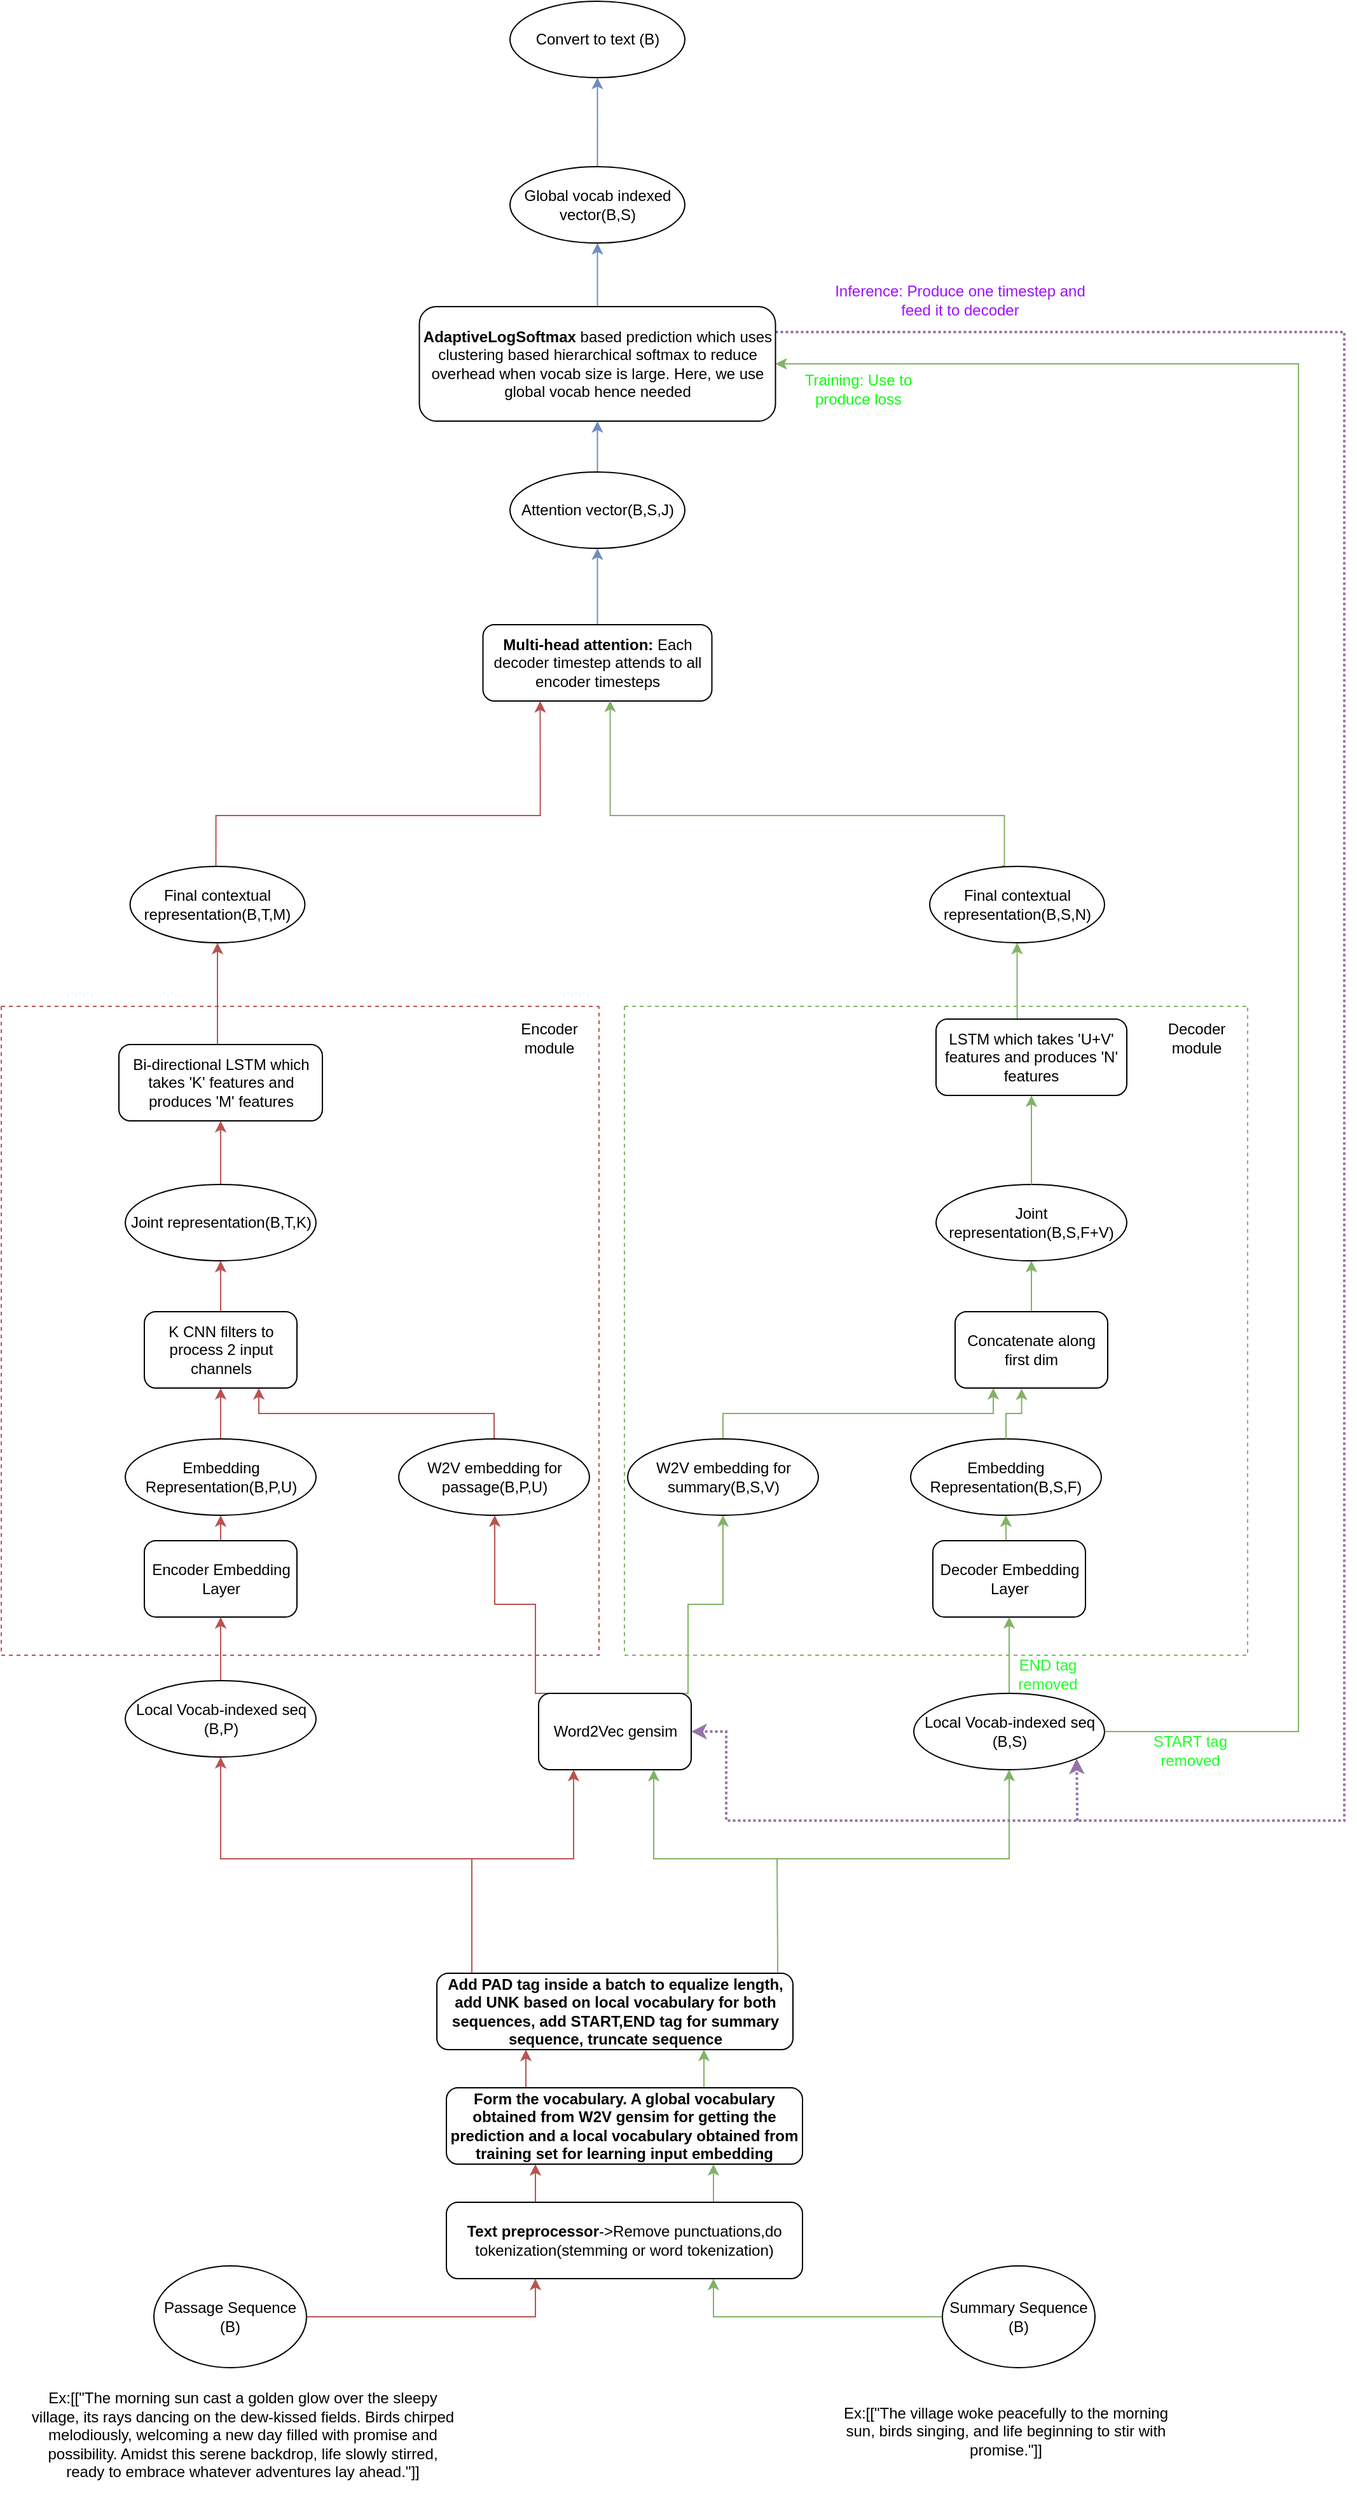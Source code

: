 <mxfile version="24.4.13" type="device">
  <diagram name="Page-1" id="OHUSKac_0b96jm4wLYTe">
    <mxGraphModel dx="1909" dy="2064" grid="1" gridSize="10" guides="1" tooltips="1" connect="1" arrows="1" fold="1" page="1" pageScale="1" pageWidth="850" pageHeight="1100" math="0" shadow="0">
      <root>
        <mxCell id="0" />
        <mxCell id="1" parent="0" />
        <mxCell id="I0BSRECBY-ij37raWHXT-47" style="edgeStyle=orthogonalEdgeStyle;rounded=0;orthogonalLoop=1;jettySize=auto;html=1;exitX=0.5;exitY=0;exitDx=0;exitDy=0;entryX=0.5;entryY=1;entryDx=0;entryDy=0;fillColor=#f8cecc;strokeColor=#b85450;" edge="1" parent="1" source="I0BSRECBY-ij37raWHXT-1" target="I0BSRECBY-ij37raWHXT-45">
          <mxGeometry relative="1" as="geometry" />
        </mxCell>
        <mxCell id="I0BSRECBY-ij37raWHXT-1" value="Encoder Embedding Layer" style="rounded=1;whiteSpace=wrap;html=1;" vertex="1" parent="1">
          <mxGeometry x="142.5" y="160" width="120" height="60" as="geometry" />
        </mxCell>
        <mxCell id="I0BSRECBY-ij37raWHXT-43" style="edgeStyle=orthogonalEdgeStyle;rounded=0;orthogonalLoop=1;jettySize=auto;html=1;exitX=0.25;exitY=0;exitDx=0;exitDy=0;fillColor=#f8cecc;strokeColor=#b85450;" edge="1" parent="1" source="I0BSRECBY-ij37raWHXT-2" target="I0BSRECBY-ij37raWHXT-31">
          <mxGeometry relative="1" as="geometry">
            <Array as="points">
              <mxPoint x="450" y="280" />
              <mxPoint x="450" y="210" />
              <mxPoint x="418" y="210" />
            </Array>
          </mxGeometry>
        </mxCell>
        <mxCell id="I0BSRECBY-ij37raWHXT-44" style="edgeStyle=orthogonalEdgeStyle;rounded=0;orthogonalLoop=1;jettySize=auto;html=1;exitX=0.75;exitY=0;exitDx=0;exitDy=0;entryX=0.5;entryY=1;entryDx=0;entryDy=0;fillColor=#d5e8d4;strokeColor=#82b366;" edge="1" parent="1" source="I0BSRECBY-ij37raWHXT-2" target="I0BSRECBY-ij37raWHXT-32">
          <mxGeometry relative="1" as="geometry">
            <Array as="points">
              <mxPoint x="570" y="280" />
              <mxPoint x="570" y="210" />
              <mxPoint x="598" y="210" />
            </Array>
          </mxGeometry>
        </mxCell>
        <mxCell id="I0BSRECBY-ij37raWHXT-2" value="Word2Vec gensim" style="rounded=1;whiteSpace=wrap;html=1;" vertex="1" parent="1">
          <mxGeometry x="452.5" y="280" width="120" height="60" as="geometry" />
        </mxCell>
        <mxCell id="I0BSRECBY-ij37raWHXT-49" style="edgeStyle=orthogonalEdgeStyle;rounded=0;orthogonalLoop=1;jettySize=auto;html=1;exitX=0.5;exitY=0;exitDx=0;exitDy=0;entryX=0.5;entryY=1;entryDx=0;entryDy=0;fillColor=#d5e8d4;strokeColor=#82b366;" edge="1" parent="1" source="I0BSRECBY-ij37raWHXT-3" target="I0BSRECBY-ij37raWHXT-46">
          <mxGeometry relative="1" as="geometry" />
        </mxCell>
        <mxCell id="I0BSRECBY-ij37raWHXT-3" value="Decoder Embedding Layer" style="rounded=1;whiteSpace=wrap;html=1;" vertex="1" parent="1">
          <mxGeometry x="762.5" y="160" width="120" height="60" as="geometry" />
        </mxCell>
        <mxCell id="I0BSRECBY-ij37raWHXT-13" style="edgeStyle=orthogonalEdgeStyle;rounded=0;orthogonalLoop=1;jettySize=auto;html=1;exitX=1;exitY=0.5;exitDx=0;exitDy=0;entryX=0.25;entryY=1;entryDx=0;entryDy=0;fillColor=#f8cecc;strokeColor=#b85450;" edge="1" parent="1" source="I0BSRECBY-ij37raWHXT-4" target="I0BSRECBY-ij37raWHXT-8">
          <mxGeometry relative="1" as="geometry" />
        </mxCell>
        <mxCell id="I0BSRECBY-ij37raWHXT-4" value="Passage Sequence (B)" style="ellipse;whiteSpace=wrap;html=1;" vertex="1" parent="1">
          <mxGeometry x="150" y="730" width="120" height="80" as="geometry" />
        </mxCell>
        <mxCell id="I0BSRECBY-ij37raWHXT-15" style="edgeStyle=orthogonalEdgeStyle;rounded=0;orthogonalLoop=1;jettySize=auto;html=1;exitX=0;exitY=0.5;exitDx=0;exitDy=0;entryX=0.75;entryY=1;entryDx=0;entryDy=0;fillColor=#d5e8d4;strokeColor=#82b366;" edge="1" parent="1" source="I0BSRECBY-ij37raWHXT-5" target="I0BSRECBY-ij37raWHXT-8">
          <mxGeometry relative="1" as="geometry" />
        </mxCell>
        <mxCell id="I0BSRECBY-ij37raWHXT-5" value="Summary Sequence (B)" style="ellipse;whiteSpace=wrap;html=1;" vertex="1" parent="1">
          <mxGeometry x="770" y="730" width="120" height="80" as="geometry" />
        </mxCell>
        <mxCell id="I0BSRECBY-ij37raWHXT-6" value="Ex:[[&quot;The morning sun cast a golden glow over the sleepy village, its rays dancing on the dew-kissed fields. Birds chirped melodiously, welcoming a new day filled with promise and possibility. Amidst this serene backdrop, life slowly stirred, ready to embrace whatever adventures lay ahead.&quot;]]&lt;div&gt;&lt;br&gt;&lt;/div&gt;" style="text;html=1;align=center;verticalAlign=middle;whiteSpace=wrap;rounded=0;" vertex="1" parent="1">
          <mxGeometry x="50" y="830" width="340" height="80" as="geometry" />
        </mxCell>
        <mxCell id="I0BSRECBY-ij37raWHXT-7" value="Ex:[[&quot;The village woke peacefully to the morning sun, birds singing, and life beginning to stir with promise.&quot;]]" style="text;html=1;align=center;verticalAlign=middle;whiteSpace=wrap;rounded=0;" vertex="1" parent="1">
          <mxGeometry x="680" y="830" width="280" height="60" as="geometry" />
        </mxCell>
        <mxCell id="I0BSRECBY-ij37raWHXT-23" style="edgeStyle=orthogonalEdgeStyle;rounded=0;orthogonalLoop=1;jettySize=auto;html=1;exitX=0.25;exitY=0;exitDx=0;exitDy=0;entryX=0.25;entryY=1;entryDx=0;entryDy=0;fillColor=#f8cecc;strokeColor=#b85450;" edge="1" parent="1" source="I0BSRECBY-ij37raWHXT-8" target="I0BSRECBY-ij37raWHXT-9">
          <mxGeometry relative="1" as="geometry" />
        </mxCell>
        <mxCell id="I0BSRECBY-ij37raWHXT-25" style="edgeStyle=orthogonalEdgeStyle;rounded=0;orthogonalLoop=1;jettySize=auto;html=1;exitX=0.75;exitY=0;exitDx=0;exitDy=0;entryX=0.75;entryY=1;entryDx=0;entryDy=0;fillColor=#d5e8d4;strokeColor=#82b366;" edge="1" parent="1" source="I0BSRECBY-ij37raWHXT-8" target="I0BSRECBY-ij37raWHXT-9">
          <mxGeometry relative="1" as="geometry" />
        </mxCell>
        <mxCell id="I0BSRECBY-ij37raWHXT-8" value="&lt;b&gt;Text preprocessor&lt;/b&gt;-&amp;gt;Remove punctuations,do tokenization(stemming or word tokenization)" style="rounded=1;whiteSpace=wrap;html=1;" vertex="1" parent="1">
          <mxGeometry x="380" y="680" width="280" height="60" as="geometry" />
        </mxCell>
        <mxCell id="I0BSRECBY-ij37raWHXT-22" style="edgeStyle=orthogonalEdgeStyle;rounded=0;orthogonalLoop=1;jettySize=auto;html=1;fillColor=#d5e8d4;strokeColor=#82b366;exitX=0.957;exitY=-0.02;exitDx=0;exitDy=0;exitPerimeter=0;" edge="1" parent="1">
          <mxGeometry relative="1" as="geometry">
            <mxPoint x="640.46" y="518.8" as="sourcePoint" />
            <mxPoint x="822.5" y="340" as="targetPoint" />
            <Array as="points">
              <mxPoint x="641" y="490" />
              <mxPoint x="640" y="410" />
              <mxPoint x="823" y="410" />
            </Array>
          </mxGeometry>
        </mxCell>
        <mxCell id="I0BSRECBY-ij37raWHXT-27" style="edgeStyle=orthogonalEdgeStyle;rounded=0;orthogonalLoop=1;jettySize=auto;html=1;fillColor=#f8cecc;strokeColor=#b85450;" edge="1" parent="1" target="I0BSRECBY-ij37raWHXT-2">
          <mxGeometry relative="1" as="geometry">
            <mxPoint x="330" y="410" as="sourcePoint" />
            <Array as="points">
              <mxPoint x="480" y="410" />
            </Array>
          </mxGeometry>
        </mxCell>
        <mxCell id="I0BSRECBY-ij37raWHXT-29" style="edgeStyle=orthogonalEdgeStyle;rounded=0;orthogonalLoop=1;jettySize=auto;html=1;fillColor=#d5e8d4;strokeColor=#82b366;" edge="1" parent="1" target="I0BSRECBY-ij37raWHXT-2">
          <mxGeometry relative="1" as="geometry">
            <mxPoint x="640" y="410" as="sourcePoint" />
            <Array as="points">
              <mxPoint x="543" y="410" />
            </Array>
          </mxGeometry>
        </mxCell>
        <mxCell id="I0BSRECBY-ij37raWHXT-38" style="edgeStyle=orthogonalEdgeStyle;rounded=0;orthogonalLoop=1;jettySize=auto;html=1;exitX=0.25;exitY=0;exitDx=0;exitDy=0;entryX=0.25;entryY=1;entryDx=0;entryDy=0;fillColor=#f8cecc;strokeColor=#b85450;" edge="1" parent="1" source="I0BSRECBY-ij37raWHXT-9" target="I0BSRECBY-ij37raWHXT-35">
          <mxGeometry relative="1" as="geometry" />
        </mxCell>
        <mxCell id="I0BSRECBY-ij37raWHXT-39" style="edgeStyle=orthogonalEdgeStyle;rounded=0;orthogonalLoop=1;jettySize=auto;html=1;exitX=0.75;exitY=0;exitDx=0;exitDy=0;entryX=0.75;entryY=1;entryDx=0;entryDy=0;fillColor=#d5e8d4;strokeColor=#82b366;" edge="1" parent="1" source="I0BSRECBY-ij37raWHXT-9" target="I0BSRECBY-ij37raWHXT-35">
          <mxGeometry relative="1" as="geometry" />
        </mxCell>
        <mxCell id="I0BSRECBY-ij37raWHXT-9" value="&lt;b&gt;Form the vocabulary. A global vocabulary obtained from W2V gensim for getting the prediction and a local vocabulary obtained from training set for learning input embedding&lt;/b&gt;" style="rounded=1;whiteSpace=wrap;html=1;" vertex="1" parent="1">
          <mxGeometry x="380" y="590" width="280" height="60" as="geometry" />
        </mxCell>
        <mxCell id="I0BSRECBY-ij37raWHXT-42" style="edgeStyle=orthogonalEdgeStyle;rounded=0;orthogonalLoop=1;jettySize=auto;html=1;exitX=0.5;exitY=0;exitDx=0;exitDy=0;entryX=0.5;entryY=1;entryDx=0;entryDy=0;fillColor=#f8cecc;strokeColor=#b85450;" edge="1" parent="1" source="I0BSRECBY-ij37raWHXT-16" target="I0BSRECBY-ij37raWHXT-1">
          <mxGeometry relative="1" as="geometry" />
        </mxCell>
        <mxCell id="I0BSRECBY-ij37raWHXT-16" value="Local Vocab-indexed seq&lt;div&gt;(B,P)&lt;/div&gt;" style="ellipse;whiteSpace=wrap;html=1;" vertex="1" parent="1">
          <mxGeometry x="127.5" y="270" width="150" height="60" as="geometry" />
        </mxCell>
        <mxCell id="I0BSRECBY-ij37raWHXT-41" style="edgeStyle=orthogonalEdgeStyle;rounded=0;orthogonalLoop=1;jettySize=auto;html=1;exitX=0.5;exitY=0;exitDx=0;exitDy=0;entryX=0.5;entryY=1;entryDx=0;entryDy=0;fillColor=#d5e8d4;strokeColor=#82b366;" edge="1" parent="1" source="I0BSRECBY-ij37raWHXT-17" target="I0BSRECBY-ij37raWHXT-3">
          <mxGeometry relative="1" as="geometry" />
        </mxCell>
        <mxCell id="I0BSRECBY-ij37raWHXT-83" style="edgeStyle=orthogonalEdgeStyle;rounded=0;orthogonalLoop=1;jettySize=auto;html=1;exitX=1;exitY=0.5;exitDx=0;exitDy=0;entryX=1;entryY=0.5;entryDx=0;entryDy=0;fillColor=#d5e8d4;strokeColor=#82b366;" edge="1" parent="1" source="I0BSRECBY-ij37raWHXT-17" target="I0BSRECBY-ij37raWHXT-72">
          <mxGeometry relative="1" as="geometry">
            <Array as="points">
              <mxPoint x="1050" y="310" />
              <mxPoint x="1050" y="-765" />
            </Array>
          </mxGeometry>
        </mxCell>
        <mxCell id="I0BSRECBY-ij37raWHXT-89" style="edgeStyle=orthogonalEdgeStyle;rounded=0;orthogonalLoop=1;jettySize=auto;html=1;entryX=1;entryY=1;entryDx=0;entryDy=0;fillColor=#e1d5e7;strokeColor=#9673a6;dashed=1;dashPattern=1 1;strokeWidth=2;" edge="1" parent="1" target="I0BSRECBY-ij37raWHXT-17">
          <mxGeometry relative="1" as="geometry">
            <mxPoint x="876" y="380" as="targetPoint" />
            <mxPoint x="876" y="380" as="sourcePoint" />
            <Array as="points">
              <mxPoint x="876" y="370" />
              <mxPoint x="876" y="370" />
            </Array>
          </mxGeometry>
        </mxCell>
        <mxCell id="I0BSRECBY-ij37raWHXT-17" value="Local Vocab-indexed seq&lt;div&gt;(B,S)&lt;/div&gt;" style="ellipse;whiteSpace=wrap;html=1;" vertex="1" parent="1">
          <mxGeometry x="747.5" y="280" width="150" height="60" as="geometry" />
        </mxCell>
        <mxCell id="I0BSRECBY-ij37raWHXT-21" style="edgeStyle=orthogonalEdgeStyle;rounded=0;orthogonalLoop=1;jettySize=auto;html=1;entryX=0.5;entryY=1;entryDx=0;entryDy=0;fillColor=#f8cecc;strokeColor=#b85450;" edge="1" parent="1" source="I0BSRECBY-ij37raWHXT-35" target="I0BSRECBY-ij37raWHXT-16">
          <mxGeometry relative="1" as="geometry">
            <mxPoint x="400" y="480" as="sourcePoint" />
            <mxPoint x="160.0" y="338.02" as="targetPoint" />
            <Array as="points">
              <mxPoint x="400" y="410" />
              <mxPoint x="203" y="410" />
            </Array>
          </mxGeometry>
        </mxCell>
        <mxCell id="I0BSRECBY-ij37raWHXT-52" style="edgeStyle=orthogonalEdgeStyle;rounded=0;orthogonalLoop=1;jettySize=auto;html=1;exitX=0.5;exitY=0;exitDx=0;exitDy=0;entryX=0.75;entryY=1;entryDx=0;entryDy=0;fillColor=#f8cecc;strokeColor=#b85450;" edge="1" parent="1" source="I0BSRECBY-ij37raWHXT-31" target="I0BSRECBY-ij37raWHXT-50">
          <mxGeometry relative="1" as="geometry" />
        </mxCell>
        <mxCell id="I0BSRECBY-ij37raWHXT-31" value="W2V embedding for passage(B,P,U)" style="ellipse;whiteSpace=wrap;html=1;" vertex="1" parent="1">
          <mxGeometry x="342.5" y="80" width="150" height="60" as="geometry" />
        </mxCell>
        <mxCell id="I0BSRECBY-ij37raWHXT-58" style="edgeStyle=orthogonalEdgeStyle;rounded=0;orthogonalLoop=1;jettySize=auto;html=1;exitX=0.5;exitY=0;exitDx=0;exitDy=0;entryX=0.25;entryY=1;entryDx=0;entryDy=0;fillColor=#d5e8d4;strokeColor=#82b366;" edge="1" parent="1" source="I0BSRECBY-ij37raWHXT-32" target="I0BSRECBY-ij37raWHXT-57">
          <mxGeometry relative="1" as="geometry" />
        </mxCell>
        <mxCell id="I0BSRECBY-ij37raWHXT-32" value="&lt;div&gt;W2V embedding for summary(B,S,V)&lt;/div&gt;" style="ellipse;whiteSpace=wrap;html=1;" vertex="1" parent="1">
          <mxGeometry x="522.5" y="80" width="150" height="60" as="geometry" />
        </mxCell>
        <mxCell id="I0BSRECBY-ij37raWHXT-35" value="&lt;b&gt;Add PAD tag inside a batch to equalize length, add UNK based on local vocabulary for both sequences, add START,END tag for summary sequence, truncate sequence&lt;/b&gt;" style="rounded=1;whiteSpace=wrap;html=1;" vertex="1" parent="1">
          <mxGeometry x="372.5" y="500" width="280" height="60" as="geometry" />
        </mxCell>
        <mxCell id="I0BSRECBY-ij37raWHXT-51" style="edgeStyle=orthogonalEdgeStyle;rounded=0;orthogonalLoop=1;jettySize=auto;html=1;exitX=0.5;exitY=0;exitDx=0;exitDy=0;entryX=0.5;entryY=1;entryDx=0;entryDy=0;fillColor=#f8cecc;strokeColor=#b85450;" edge="1" parent="1" source="I0BSRECBY-ij37raWHXT-45" target="I0BSRECBY-ij37raWHXT-50">
          <mxGeometry relative="1" as="geometry" />
        </mxCell>
        <mxCell id="I0BSRECBY-ij37raWHXT-45" value="Embedding Representation(B,P,U)" style="ellipse;whiteSpace=wrap;html=1;" vertex="1" parent="1">
          <mxGeometry x="127.5" y="80" width="150" height="60" as="geometry" />
        </mxCell>
        <mxCell id="I0BSRECBY-ij37raWHXT-46" value="Embedding Representation(B,S,F)" style="ellipse;whiteSpace=wrap;html=1;" vertex="1" parent="1">
          <mxGeometry x="745" y="80" width="150" height="60" as="geometry" />
        </mxCell>
        <mxCell id="I0BSRECBY-ij37raWHXT-54" style="edgeStyle=orthogonalEdgeStyle;rounded=0;orthogonalLoop=1;jettySize=auto;html=1;exitX=0.5;exitY=0;exitDx=0;exitDy=0;entryX=0.5;entryY=1;entryDx=0;entryDy=0;fillColor=#f8cecc;strokeColor=#b85450;" edge="1" parent="1" source="I0BSRECBY-ij37raWHXT-50" target="I0BSRECBY-ij37raWHXT-53">
          <mxGeometry relative="1" as="geometry" />
        </mxCell>
        <mxCell id="I0BSRECBY-ij37raWHXT-50" value="K CNN filters to process 2 input channels" style="rounded=1;whiteSpace=wrap;html=1;" vertex="1" parent="1">
          <mxGeometry x="142.5" y="-20" width="120" height="60" as="geometry" />
        </mxCell>
        <mxCell id="I0BSRECBY-ij37raWHXT-56" style="edgeStyle=orthogonalEdgeStyle;rounded=0;orthogonalLoop=1;jettySize=auto;html=1;exitX=0.5;exitY=0;exitDx=0;exitDy=0;fillColor=#f8cecc;strokeColor=#b85450;" edge="1" parent="1" source="I0BSRECBY-ij37raWHXT-53" target="I0BSRECBY-ij37raWHXT-55">
          <mxGeometry relative="1" as="geometry" />
        </mxCell>
        <mxCell id="I0BSRECBY-ij37raWHXT-53" value="Joint representation(B,T,K)" style="ellipse;whiteSpace=wrap;html=1;" vertex="1" parent="1">
          <mxGeometry x="127.5" y="-120" width="150" height="60" as="geometry" />
        </mxCell>
        <mxCell id="I0BSRECBY-ij37raWHXT-66" style="edgeStyle=orthogonalEdgeStyle;rounded=0;orthogonalLoop=1;jettySize=auto;html=1;entryX=0.25;entryY=1;entryDx=0;entryDy=0;fillColor=#f8cecc;strokeColor=#b85450;" edge="1" parent="1" target="I0BSRECBY-ij37raWHXT-65">
          <mxGeometry relative="1" as="geometry">
            <mxPoint x="198.75" y="-370" as="sourcePoint" />
            <Array as="points">
              <mxPoint x="198.75" y="-410" />
              <mxPoint x="453.75" y="-410" />
            </Array>
          </mxGeometry>
        </mxCell>
        <mxCell id="I0BSRECBY-ij37raWHXT-71" style="edgeStyle=orthogonalEdgeStyle;rounded=0;orthogonalLoop=1;jettySize=auto;html=1;exitX=0.5;exitY=0;exitDx=0;exitDy=0;entryX=0.5;entryY=1;entryDx=0;entryDy=0;fillColor=#f8cecc;strokeColor=#b85450;" edge="1" parent="1" source="I0BSRECBY-ij37raWHXT-55" target="I0BSRECBY-ij37raWHXT-68">
          <mxGeometry relative="1" as="geometry">
            <Array as="points">
              <mxPoint x="200" y="-230" />
            </Array>
          </mxGeometry>
        </mxCell>
        <mxCell id="I0BSRECBY-ij37raWHXT-55" value="Bi-directional LSTM which takes &#39;K&#39; features and produces &#39;M&#39; features" style="rounded=1;whiteSpace=wrap;html=1;" vertex="1" parent="1">
          <mxGeometry x="122.5" y="-230" width="160" height="60" as="geometry" />
        </mxCell>
        <mxCell id="I0BSRECBY-ij37raWHXT-60" style="edgeStyle=orthogonalEdgeStyle;rounded=0;orthogonalLoop=1;jettySize=auto;html=1;exitX=0.5;exitY=0;exitDx=0;exitDy=0;entryX=0.436;entryY=1.007;entryDx=0;entryDy=0;entryPerimeter=0;fillColor=#d5e8d4;strokeColor=#82b366;" edge="1" parent="1" source="I0BSRECBY-ij37raWHXT-46" target="I0BSRECBY-ij37raWHXT-57">
          <mxGeometry relative="1" as="geometry" />
        </mxCell>
        <mxCell id="I0BSRECBY-ij37raWHXT-70" style="edgeStyle=orthogonalEdgeStyle;rounded=0;orthogonalLoop=1;jettySize=auto;html=1;exitX=0.5;exitY=0;exitDx=0;exitDy=0;entryX=0.5;entryY=1;entryDx=0;entryDy=0;fillColor=#d5e8d4;strokeColor=#82b366;" edge="1" parent="1" source="I0BSRECBY-ij37raWHXT-62" target="I0BSRECBY-ij37raWHXT-69">
          <mxGeometry relative="1" as="geometry">
            <Array as="points">
              <mxPoint x="829" y="-230" />
            </Array>
          </mxGeometry>
        </mxCell>
        <mxCell id="I0BSRECBY-ij37raWHXT-74" style="edgeStyle=orthogonalEdgeStyle;rounded=0;orthogonalLoop=1;jettySize=auto;html=1;exitX=0.5;exitY=0;exitDx=0;exitDy=0;entryX=0.5;entryY=1;entryDx=0;entryDy=0;fillColor=#dae8fc;strokeColor=#6c8ebf;" edge="1" parent="1" source="I0BSRECBY-ij37raWHXT-65" target="I0BSRECBY-ij37raWHXT-73">
          <mxGeometry relative="1" as="geometry" />
        </mxCell>
        <mxCell id="I0BSRECBY-ij37raWHXT-65" value="&lt;b&gt;Multi-head attention: &lt;/b&gt;Each decoder timestep attends to all encoder timesteps" style="rounded=1;whiteSpace=wrap;html=1;" vertex="1" parent="1">
          <mxGeometry x="408.75" y="-560" width="180" height="60" as="geometry" />
        </mxCell>
        <mxCell id="I0BSRECBY-ij37raWHXT-67" style="edgeStyle=orthogonalEdgeStyle;rounded=0;orthogonalLoop=1;jettySize=auto;html=1;entryX=0.613;entryY=0.993;entryDx=0;entryDy=0;entryPerimeter=0;fillColor=#d5e8d4;strokeColor=#82b366;exitX=0.413;exitY=-0.007;exitDx=0;exitDy=0;exitPerimeter=0;" edge="1" parent="1" source="I0BSRECBY-ij37raWHXT-69">
          <mxGeometry relative="1" as="geometry">
            <mxPoint x="818.75" y="-390" as="sourcePoint" />
            <mxPoint x="508.79" y="-500.42" as="targetPoint" />
            <Array as="points">
              <mxPoint x="818.75" y="-370" />
              <mxPoint x="818.75" y="-410" />
              <mxPoint x="508.75" y="-410" />
            </Array>
          </mxGeometry>
        </mxCell>
        <mxCell id="I0BSRECBY-ij37raWHXT-68" value="Final contextual representation(B,T,M)" style="ellipse;whiteSpace=wrap;html=1;" vertex="1" parent="1">
          <mxGeometry x="131.25" y="-370" width="137.5" height="60" as="geometry" />
        </mxCell>
        <mxCell id="I0BSRECBY-ij37raWHXT-69" value="Final contextual representation(B,S,N)" style="ellipse;whiteSpace=wrap;html=1;" vertex="1" parent="1">
          <mxGeometry x="760" y="-370" width="137.5" height="60" as="geometry" />
        </mxCell>
        <mxCell id="I0BSRECBY-ij37raWHXT-81" style="edgeStyle=orthogonalEdgeStyle;rounded=0;orthogonalLoop=1;jettySize=auto;html=1;exitX=0.5;exitY=0;exitDx=0;exitDy=0;entryX=0.5;entryY=1;entryDx=0;entryDy=0;fillColor=#dae8fc;strokeColor=#6c8ebf;" edge="1" parent="1" source="I0BSRECBY-ij37raWHXT-72" target="I0BSRECBY-ij37raWHXT-80">
          <mxGeometry relative="1" as="geometry" />
        </mxCell>
        <mxCell id="I0BSRECBY-ij37raWHXT-88" style="edgeStyle=orthogonalEdgeStyle;rounded=0;orthogonalLoop=1;jettySize=auto;html=1;entryX=1;entryY=0.5;entryDx=0;entryDy=0;fillColor=#e1d5e7;strokeColor=#9673a6;dashed=1;dashPattern=1 1;endArrow=classic;endFill=1;strokeWidth=2;" edge="1" parent="1" source="I0BSRECBY-ij37raWHXT-72" target="I0BSRECBY-ij37raWHXT-2">
          <mxGeometry relative="1" as="geometry">
            <mxPoint x="670" y="-787" as="sourcePoint" />
            <mxPoint x="1085.533" y="321.003" as="targetPoint" />
            <Array as="points">
              <mxPoint x="1086" y="-790" />
              <mxPoint x="1086" y="380" />
              <mxPoint x="600" y="380" />
              <mxPoint x="600" y="310" />
            </Array>
          </mxGeometry>
        </mxCell>
        <mxCell id="I0BSRECBY-ij37raWHXT-72" value="&lt;b&gt;AdaptiveLogSoftmax &lt;/b&gt;based prediction&lt;b&gt;&amp;nbsp;&lt;/b&gt;which uses clustering based hierarchical softmax to reduce overhead when vocab size is large. Here, we use global vocab hence needed" style="rounded=1;whiteSpace=wrap;html=1;" vertex="1" parent="1">
          <mxGeometry x="358.75" y="-810" width="280" height="90" as="geometry" />
        </mxCell>
        <mxCell id="I0BSRECBY-ij37raWHXT-75" style="edgeStyle=orthogonalEdgeStyle;rounded=0;orthogonalLoop=1;jettySize=auto;html=1;exitX=0.5;exitY=0;exitDx=0;exitDy=0;entryX=0.5;entryY=1;entryDx=0;entryDy=0;fillColor=#dae8fc;strokeColor=#6c8ebf;" edge="1" parent="1" source="I0BSRECBY-ij37raWHXT-73" target="I0BSRECBY-ij37raWHXT-72">
          <mxGeometry relative="1" as="geometry" />
        </mxCell>
        <mxCell id="I0BSRECBY-ij37raWHXT-73" value="Attention vector(B,S,J)" style="ellipse;whiteSpace=wrap;html=1;" vertex="1" parent="1">
          <mxGeometry x="430" y="-680" width="137.5" height="60" as="geometry" />
        </mxCell>
        <mxCell id="I0BSRECBY-ij37raWHXT-76" value="" style="swimlane;startSize=0;dashed=1;fillColor=#f8cecc;strokeColor=#b85450;" vertex="1" parent="1">
          <mxGeometry x="30" y="-260" width="470" height="510" as="geometry" />
        </mxCell>
        <mxCell id="I0BSRECBY-ij37raWHXT-77" value="Encoder module" style="text;html=1;align=center;verticalAlign=middle;whiteSpace=wrap;rounded=0;" vertex="1" parent="I0BSRECBY-ij37raWHXT-76">
          <mxGeometry x="401.25" y="10" width="60" height="30" as="geometry" />
        </mxCell>
        <mxCell id="I0BSRECBY-ij37raWHXT-78" value="" style="swimlane;startSize=0;dashed=1;fillColor=#d5e8d4;strokeColor=#82b366;" vertex="1" parent="1">
          <mxGeometry x="520" y="-260" width="490" height="510" as="geometry" />
        </mxCell>
        <mxCell id="I0BSRECBY-ij37raWHXT-79" value="Decoder module" style="text;html=1;align=center;verticalAlign=middle;whiteSpace=wrap;rounded=0;" vertex="1" parent="I0BSRECBY-ij37raWHXT-78">
          <mxGeometry x="420" y="10" width="60" height="30" as="geometry" />
        </mxCell>
        <mxCell id="I0BSRECBY-ij37raWHXT-62" value="LSTM which takes &#39;U+V&#39; features and produces &#39;N&#39; features" style="rounded=1;whiteSpace=wrap;html=1;" vertex="1" parent="I0BSRECBY-ij37raWHXT-78">
          <mxGeometry x="245" y="10" width="150" height="60" as="geometry" />
        </mxCell>
        <mxCell id="I0BSRECBY-ij37raWHXT-61" value="Joint representation(B,S,F+V)" style="ellipse;whiteSpace=wrap;html=1;" vertex="1" parent="I0BSRECBY-ij37raWHXT-78">
          <mxGeometry x="245" y="140" width="150" height="60" as="geometry" />
        </mxCell>
        <mxCell id="I0BSRECBY-ij37raWHXT-63" style="edgeStyle=orthogonalEdgeStyle;rounded=0;orthogonalLoop=1;jettySize=auto;html=1;exitX=0.5;exitY=0;exitDx=0;exitDy=0;entryX=0.5;entryY=1;entryDx=0;entryDy=0;fillColor=#d5e8d4;strokeColor=#82b366;" edge="1" parent="I0BSRECBY-ij37raWHXT-78" source="I0BSRECBY-ij37raWHXT-61" target="I0BSRECBY-ij37raWHXT-62">
          <mxGeometry relative="1" as="geometry" />
        </mxCell>
        <mxCell id="I0BSRECBY-ij37raWHXT-91" style="edgeStyle=orthogonalEdgeStyle;rounded=0;orthogonalLoop=1;jettySize=auto;html=1;exitX=0.5;exitY=0;exitDx=0;exitDy=0;entryX=0.5;entryY=1;entryDx=0;entryDy=0;fillColor=#d5e8d4;strokeColor=#82b366;" edge="1" parent="I0BSRECBY-ij37raWHXT-78" source="I0BSRECBY-ij37raWHXT-57" target="I0BSRECBY-ij37raWHXT-61">
          <mxGeometry relative="1" as="geometry" />
        </mxCell>
        <mxCell id="I0BSRECBY-ij37raWHXT-57" value="Concatenate along first dim" style="rounded=1;whiteSpace=wrap;html=1;" vertex="1" parent="I0BSRECBY-ij37raWHXT-78">
          <mxGeometry x="260" y="240" width="120" height="60" as="geometry" />
        </mxCell>
        <mxCell id="I0BSRECBY-ij37raWHXT-86" style="edgeStyle=orthogonalEdgeStyle;rounded=0;orthogonalLoop=1;jettySize=auto;html=1;exitX=0.5;exitY=0;exitDx=0;exitDy=0;fillColor=#dae8fc;strokeColor=#6c8ebf;" edge="1" parent="1" source="I0BSRECBY-ij37raWHXT-80" target="I0BSRECBY-ij37raWHXT-82">
          <mxGeometry relative="1" as="geometry" />
        </mxCell>
        <mxCell id="I0BSRECBY-ij37raWHXT-80" value="Global vocab indexed vector(B,S)" style="ellipse;whiteSpace=wrap;html=1;" vertex="1" parent="1">
          <mxGeometry x="430" y="-920" width="137.5" height="60" as="geometry" />
        </mxCell>
        <mxCell id="I0BSRECBY-ij37raWHXT-82" value="Convert to text (B)" style="ellipse;whiteSpace=wrap;html=1;" vertex="1" parent="1">
          <mxGeometry x="430" y="-1050" width="137.5" height="60" as="geometry" />
        </mxCell>
        <mxCell id="I0BSRECBY-ij37raWHXT-84" value="&lt;font color=&quot;#1fff26&quot;&gt;END tag removed&lt;/font&gt;" style="text;html=1;align=center;verticalAlign=middle;whiteSpace=wrap;rounded=0;" vertex="1" parent="1">
          <mxGeometry x="822.5" y="250" width="60" height="30" as="geometry" />
        </mxCell>
        <mxCell id="I0BSRECBY-ij37raWHXT-85" value="&lt;font color=&quot;#1fff26&quot;&gt;START tag removed&lt;/font&gt;" style="text;html=1;align=center;verticalAlign=middle;whiteSpace=wrap;rounded=0;" vertex="1" parent="1">
          <mxGeometry x="930" y="310" width="70" height="30" as="geometry" />
        </mxCell>
        <mxCell id="I0BSRECBY-ij37raWHXT-87" value="&lt;font color=&quot;#0dff0d&quot;&gt;Training: Use to produce loss&lt;/font&gt;" style="text;html=1;align=center;verticalAlign=middle;whiteSpace=wrap;rounded=0;" vertex="1" parent="1">
          <mxGeometry x="638.75" y="-760" width="130" height="30" as="geometry" />
        </mxCell>
        <mxCell id="I0BSRECBY-ij37raWHXT-90" value="&lt;font color=&quot;#9f0fff&quot;&gt;Inference: Produce one timestep and feed it to decoder&lt;/font&gt;" style="text;html=1;align=center;verticalAlign=middle;whiteSpace=wrap;rounded=0;" vertex="1" parent="1">
          <mxGeometry x="678.75" y="-830" width="210" height="30" as="geometry" />
        </mxCell>
      </root>
    </mxGraphModel>
  </diagram>
</mxfile>
